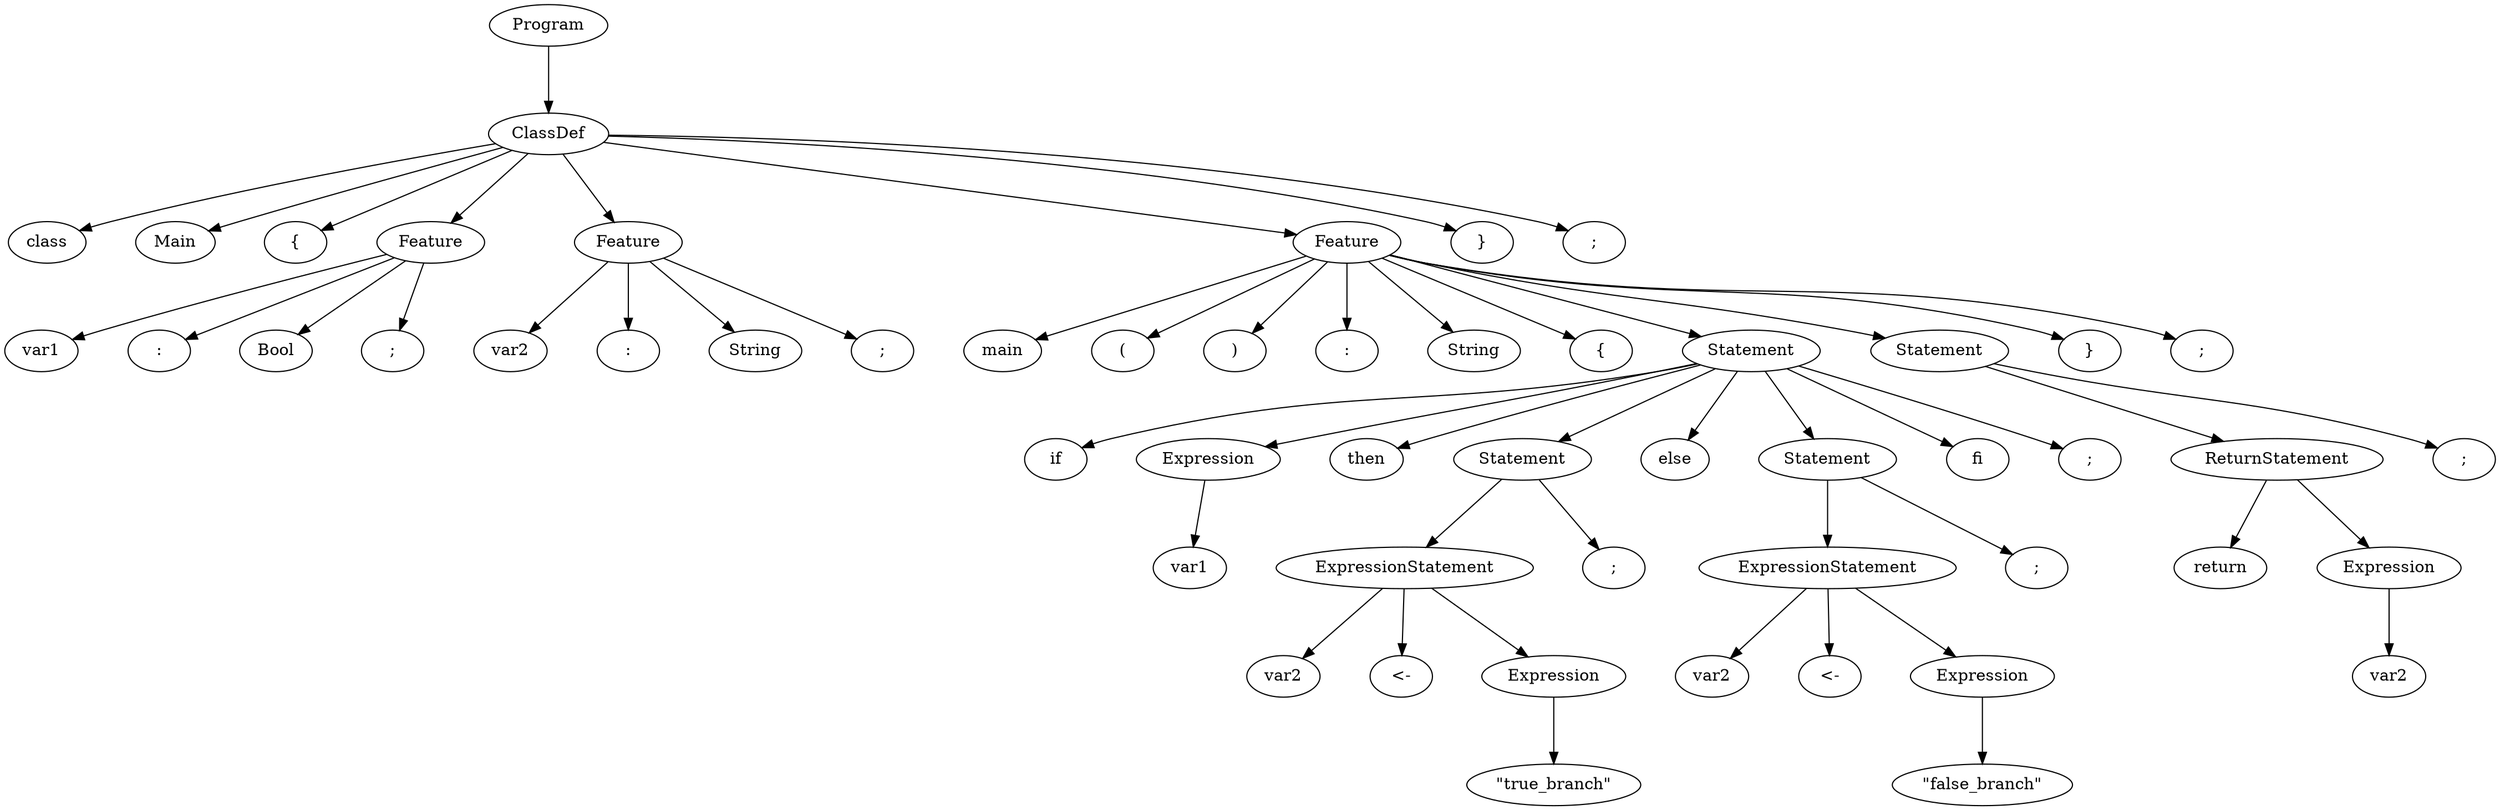 digraph tree {
rankdir=TB;
nodesep=0.6;
ranksep=0.8;
    "Program_2130584640352" [label="Program"];
    "ClassDef_2130584641360" [label="ClassDef"];
    "class_2130584573824" [label="class"];
    "Main_2130584664064" [label="Main"];
    "{_2130584654592" [label="{"];
    "Feature_2130584640464" [label="Feature"];
    "var1_2130584662656" [label="var1"];
    ":_2130584664256" [label=":"];
    "Bool_2130584652544" [label="Bool"];
    ";_2130584663360" [label=";"];
    "Feature_2130584640576" [label="Feature"];
    "var2_2130584663104" [label="var2"];
    ":_2130584664768" [label=":"];
    "String_2130584662976" [label="String"];
    ";_2130584664128" [label=";"];
    "Feature_2130584640688" [label="Feature"];
    "main_2130584659456" [label="main"];
    "(_2130584664512" [label="("];
    ")_2130584654528" [label=")"];
    ":_2130584652480" [label=":"];
    "String_2130584665024" [label="String"];
    "{_2130584664320" [label="{"];
    "Statement_2130584640912" [label="Statement"];
    "if_2130584662720" [label="if"];
    "Expression_2130584641248" [label="Expression"];
    "var1_2130584654912" [label="var1"];
    "then_2130584654784" [label="then"];
    "Statement_2130584641472" [label="Statement"];
    "ExpressionStatement_2130584641136" [label="ExpressionStatement"];
    "var2_2130584662464" [label="var2"];
    "<-_2130584652864" [label="<-"];
    "Expression_2130584640800" [label="Expression"];
    "\\\"true_branch\\\"_2130584663808" [label="\"true_branch\""];
    ";_2130584665152" [label=";"];
    "else_2130530258560" [label="else"];
    "Statement_2130584641024" [label="Statement"];
    "ExpressionStatement_2130584641584" [label="ExpressionStatement"];
    "var2_2130584760064" [label="var2"];
    "<-_2130584760768" [label="<-"];
    "Expression_2130584641696" [label="Expression"];
    "\\\"false_branch\\\"_2130584756736" [label="\"false_branch\""];
    ";_2130584758016" [label=";"];
    "fi_2130584748928" [label="fi"];
    ";_2130584764096" [label=";"];
    "Statement_2130584641808" [label="Statement"];
    "ReturnStatement_2130584641920" [label="ReturnStatement"];
    "return_2130584760576" [label="return"];
    "Expression_2130584642032" [label="Expression"];
    "var2_2130584762624" [label="var2"];
    ";_2130584758400" [label=";"];
    "}_2130584749184" [label="}"];
    ";_2130584657152" [label=";"];
    "}_2130584759680" [label="}"];
    ";_2130584762688" [label=";"];
    "Program_2130584640352" -> "ClassDef_2130584641360";
    "ClassDef_2130584641360" -> "class_2130584573824";
    "ClassDef_2130584641360" -> "Main_2130584664064";
    "ClassDef_2130584641360" -> "{_2130584654592";
    "ClassDef_2130584641360" -> "Feature_2130584640464";
    "ClassDef_2130584641360" -> "Feature_2130584640576";
    "ClassDef_2130584641360" -> "Feature_2130584640688";
    "ClassDef_2130584641360" -> "}_2130584759680";
    "ClassDef_2130584641360" -> ";_2130584762688";
    "Feature_2130584640464" -> "var1_2130584662656";
    "Feature_2130584640464" -> ":_2130584664256";
    "Feature_2130584640464" -> "Bool_2130584652544";
    "Feature_2130584640464" -> ";_2130584663360";
    "Feature_2130584640576" -> "var2_2130584663104";
    "Feature_2130584640576" -> ":_2130584664768";
    "Feature_2130584640576" -> "String_2130584662976";
    "Feature_2130584640576" -> ";_2130584664128";
    "Feature_2130584640688" -> "main_2130584659456";
    "Feature_2130584640688" -> "(_2130584664512";
    "Feature_2130584640688" -> ")_2130584654528";
    "Feature_2130584640688" -> ":_2130584652480";
    "Feature_2130584640688" -> "String_2130584665024";
    "Feature_2130584640688" -> "{_2130584664320";
    "Feature_2130584640688" -> "Statement_2130584640912";
    "Feature_2130584640688" -> "Statement_2130584641808";
    "Feature_2130584640688" -> "}_2130584749184";
    "Feature_2130584640688" -> ";_2130584657152";
    "Statement_2130584640912" -> "if_2130584662720";
    "Statement_2130584640912" -> "Expression_2130584641248";
    "Statement_2130584640912" -> "then_2130584654784";
    "Statement_2130584640912" -> "Statement_2130584641472";
    "Statement_2130584640912" -> "else_2130530258560";
    "Statement_2130584640912" -> "Statement_2130584641024";
    "Statement_2130584640912" -> "fi_2130584748928";
    "Statement_2130584640912" -> ";_2130584764096";
    "Expression_2130584641248" -> "var1_2130584654912";
    "Statement_2130584641472" -> "ExpressionStatement_2130584641136";
    "Statement_2130584641472" -> ";_2130584665152";
    "ExpressionStatement_2130584641136" -> "var2_2130584662464";
    "ExpressionStatement_2130584641136" -> "<-_2130584652864";
    "ExpressionStatement_2130584641136" -> "Expression_2130584640800";
    "Expression_2130584640800" -> "\\\"true_branch\\\"_2130584663808";
    "Statement_2130584641024" -> "ExpressionStatement_2130584641584";
    "Statement_2130584641024" -> ";_2130584758016";
    "ExpressionStatement_2130584641584" -> "var2_2130584760064";
    "ExpressionStatement_2130584641584" -> "<-_2130584760768";
    "ExpressionStatement_2130584641584" -> "Expression_2130584641696";
    "Expression_2130584641696" -> "\\\"false_branch\\\"_2130584756736";
    "Statement_2130584641808" -> "ReturnStatement_2130584641920";
    "Statement_2130584641808" -> ";_2130584758400";
    "ReturnStatement_2130584641920" -> "return_2130584760576";
    "ReturnStatement_2130584641920" -> "Expression_2130584642032";
    "Expression_2130584642032" -> "var2_2130584762624";
}
